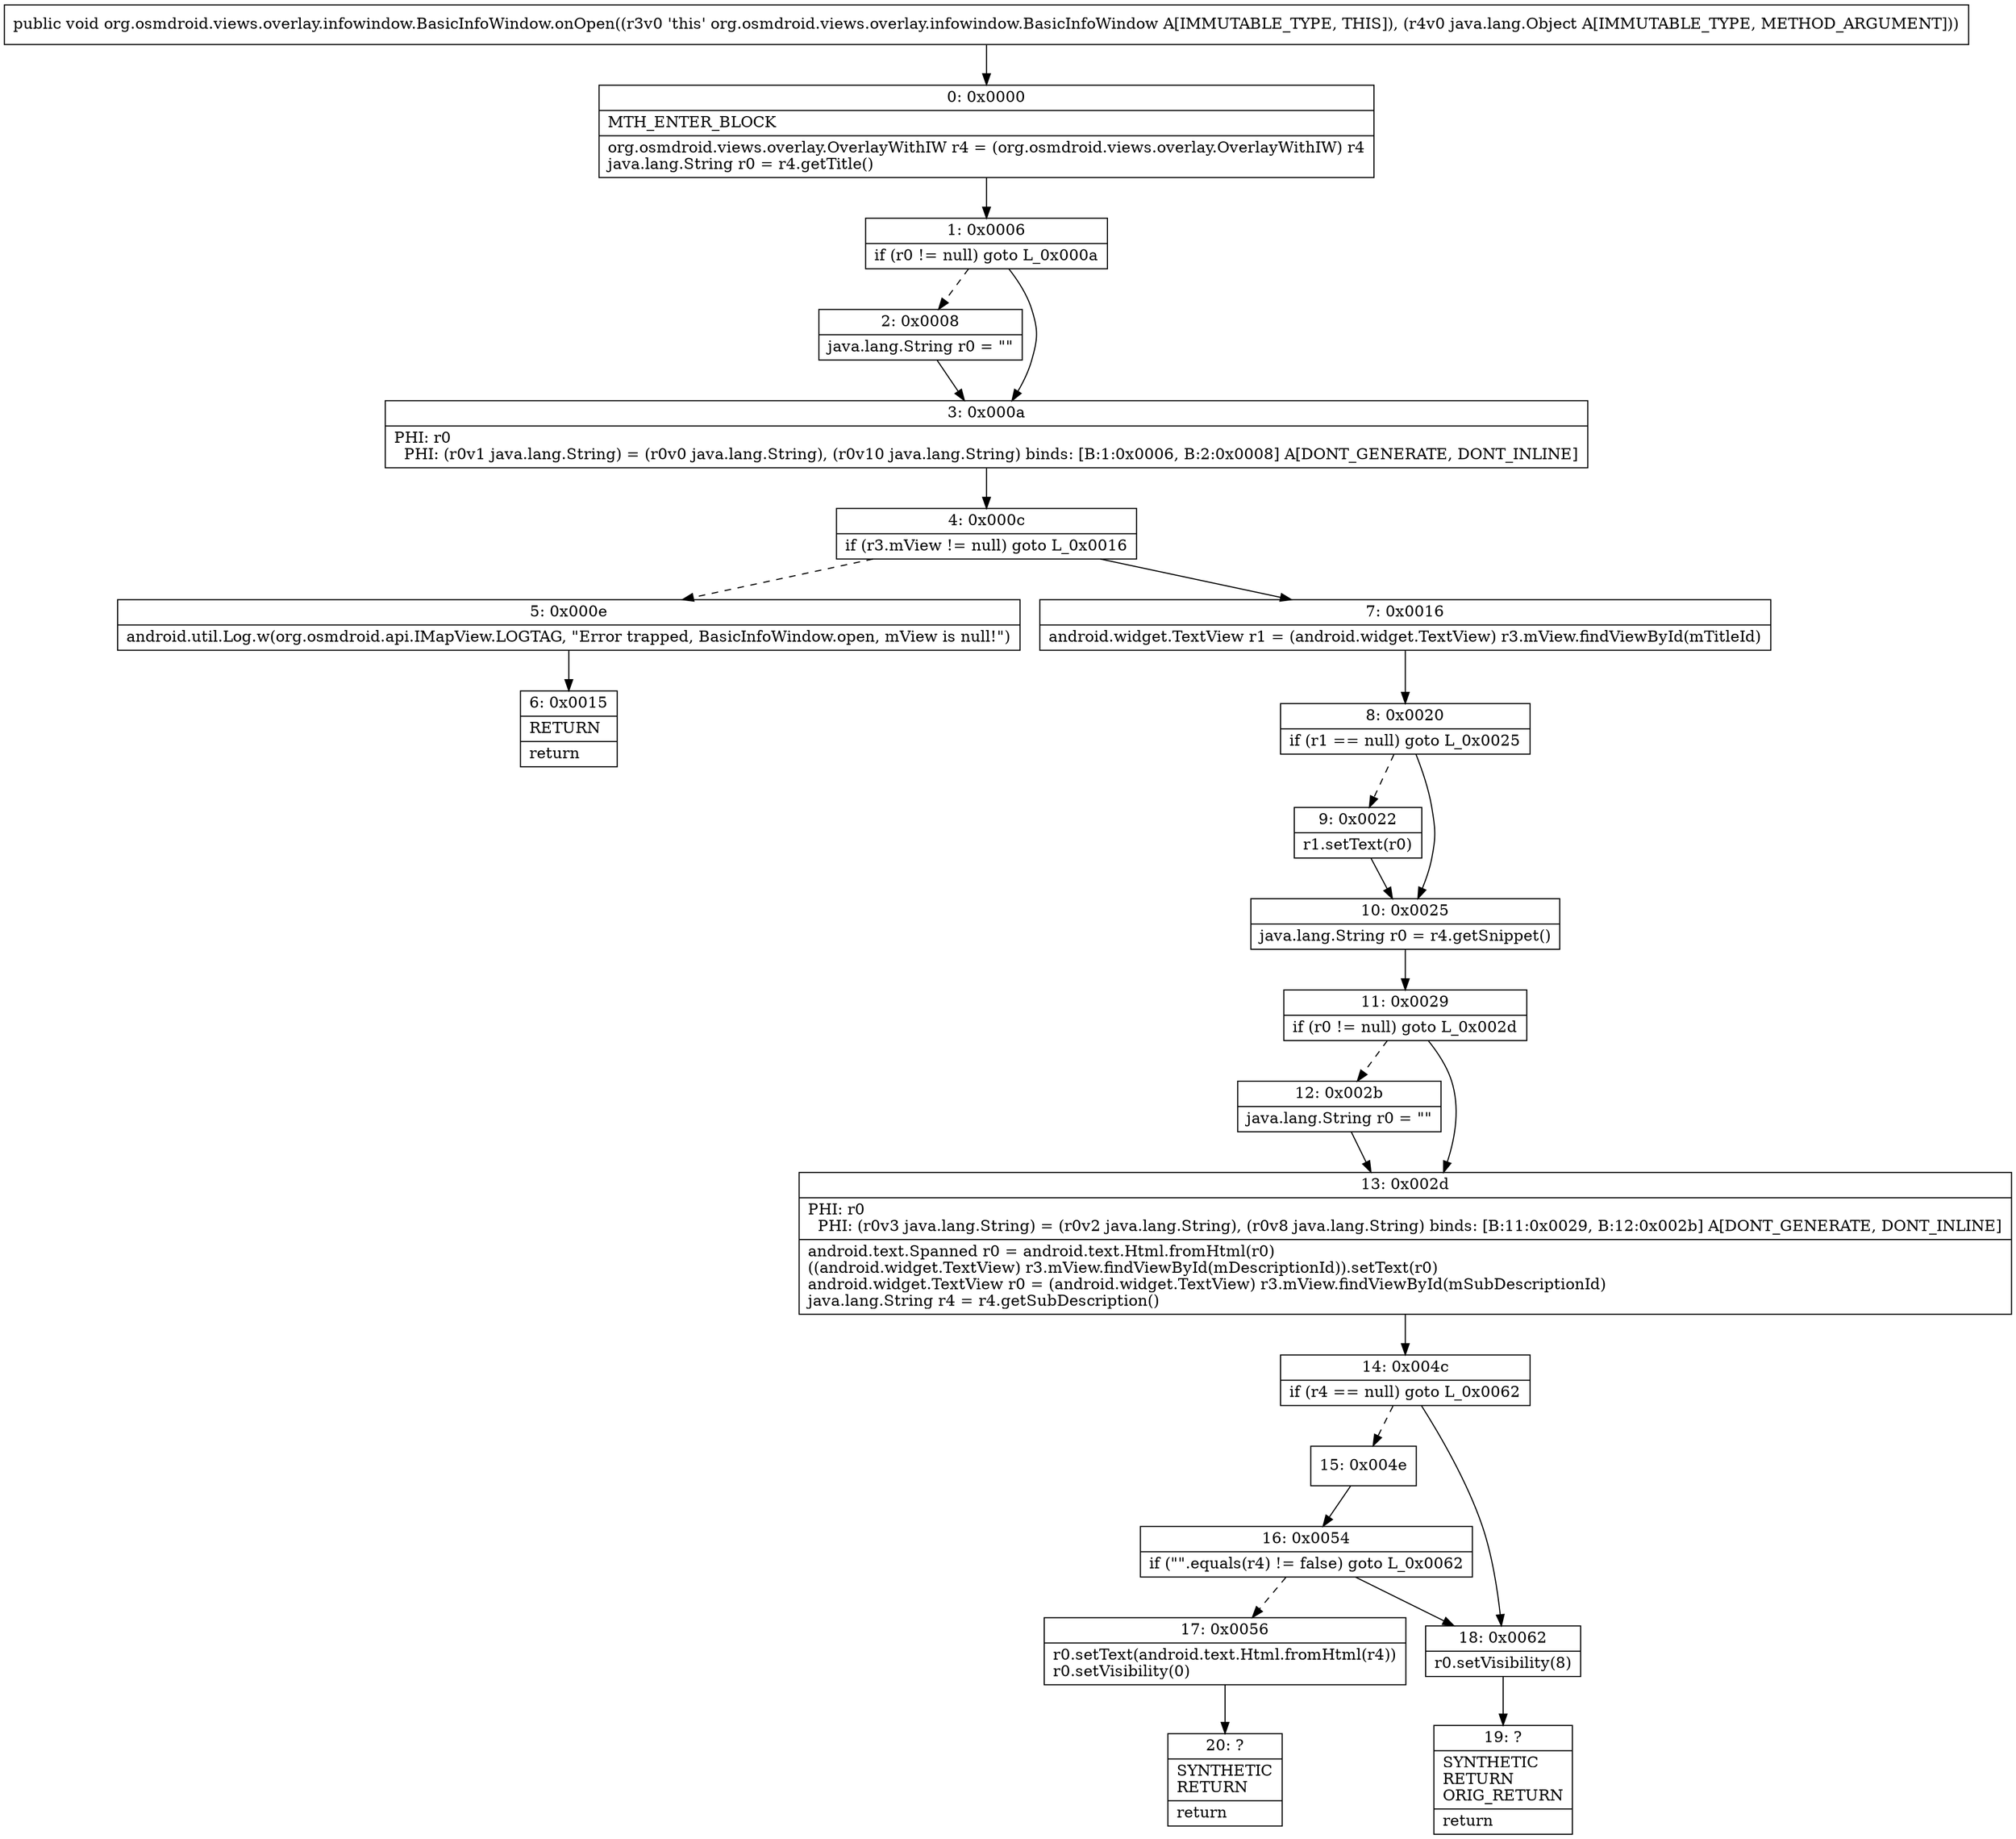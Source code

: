 digraph "CFG fororg.osmdroid.views.overlay.infowindow.BasicInfoWindow.onOpen(Ljava\/lang\/Object;)V" {
Node_0 [shape=record,label="{0\:\ 0x0000|MTH_ENTER_BLOCK\l|org.osmdroid.views.overlay.OverlayWithIW r4 = (org.osmdroid.views.overlay.OverlayWithIW) r4\ljava.lang.String r0 = r4.getTitle()\l}"];
Node_1 [shape=record,label="{1\:\ 0x0006|if (r0 != null) goto L_0x000a\l}"];
Node_2 [shape=record,label="{2\:\ 0x0008|java.lang.String r0 = \"\"\l}"];
Node_3 [shape=record,label="{3\:\ 0x000a|PHI: r0 \l  PHI: (r0v1 java.lang.String) = (r0v0 java.lang.String), (r0v10 java.lang.String) binds: [B:1:0x0006, B:2:0x0008] A[DONT_GENERATE, DONT_INLINE]\l}"];
Node_4 [shape=record,label="{4\:\ 0x000c|if (r3.mView != null) goto L_0x0016\l}"];
Node_5 [shape=record,label="{5\:\ 0x000e|android.util.Log.w(org.osmdroid.api.IMapView.LOGTAG, \"Error trapped, BasicInfoWindow.open, mView is null!\")\l}"];
Node_6 [shape=record,label="{6\:\ 0x0015|RETURN\l|return\l}"];
Node_7 [shape=record,label="{7\:\ 0x0016|android.widget.TextView r1 = (android.widget.TextView) r3.mView.findViewById(mTitleId)\l}"];
Node_8 [shape=record,label="{8\:\ 0x0020|if (r1 == null) goto L_0x0025\l}"];
Node_9 [shape=record,label="{9\:\ 0x0022|r1.setText(r0)\l}"];
Node_10 [shape=record,label="{10\:\ 0x0025|java.lang.String r0 = r4.getSnippet()\l}"];
Node_11 [shape=record,label="{11\:\ 0x0029|if (r0 != null) goto L_0x002d\l}"];
Node_12 [shape=record,label="{12\:\ 0x002b|java.lang.String r0 = \"\"\l}"];
Node_13 [shape=record,label="{13\:\ 0x002d|PHI: r0 \l  PHI: (r0v3 java.lang.String) = (r0v2 java.lang.String), (r0v8 java.lang.String) binds: [B:11:0x0029, B:12:0x002b] A[DONT_GENERATE, DONT_INLINE]\l|android.text.Spanned r0 = android.text.Html.fromHtml(r0)\l((android.widget.TextView) r3.mView.findViewById(mDescriptionId)).setText(r0)\landroid.widget.TextView r0 = (android.widget.TextView) r3.mView.findViewById(mSubDescriptionId)\ljava.lang.String r4 = r4.getSubDescription()\l}"];
Node_14 [shape=record,label="{14\:\ 0x004c|if (r4 == null) goto L_0x0062\l}"];
Node_15 [shape=record,label="{15\:\ 0x004e}"];
Node_16 [shape=record,label="{16\:\ 0x0054|if (\"\".equals(r4) != false) goto L_0x0062\l}"];
Node_17 [shape=record,label="{17\:\ 0x0056|r0.setText(android.text.Html.fromHtml(r4))\lr0.setVisibility(0)\l}"];
Node_18 [shape=record,label="{18\:\ 0x0062|r0.setVisibility(8)\l}"];
Node_19 [shape=record,label="{19\:\ ?|SYNTHETIC\lRETURN\lORIG_RETURN\l|return\l}"];
Node_20 [shape=record,label="{20\:\ ?|SYNTHETIC\lRETURN\l|return\l}"];
MethodNode[shape=record,label="{public void org.osmdroid.views.overlay.infowindow.BasicInfoWindow.onOpen((r3v0 'this' org.osmdroid.views.overlay.infowindow.BasicInfoWindow A[IMMUTABLE_TYPE, THIS]), (r4v0 java.lang.Object A[IMMUTABLE_TYPE, METHOD_ARGUMENT])) }"];
MethodNode -> Node_0;
Node_0 -> Node_1;
Node_1 -> Node_2[style=dashed];
Node_1 -> Node_3;
Node_2 -> Node_3;
Node_3 -> Node_4;
Node_4 -> Node_5[style=dashed];
Node_4 -> Node_7;
Node_5 -> Node_6;
Node_7 -> Node_8;
Node_8 -> Node_9[style=dashed];
Node_8 -> Node_10;
Node_9 -> Node_10;
Node_10 -> Node_11;
Node_11 -> Node_12[style=dashed];
Node_11 -> Node_13;
Node_12 -> Node_13;
Node_13 -> Node_14;
Node_14 -> Node_15[style=dashed];
Node_14 -> Node_18;
Node_15 -> Node_16;
Node_16 -> Node_17[style=dashed];
Node_16 -> Node_18;
Node_17 -> Node_20;
Node_18 -> Node_19;
}

